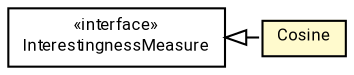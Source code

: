 #!/usr/local/bin/dot
#
# Class diagram 
# Generated by UMLGraph version R5_7_2-60-g0e99a6 (http://www.spinellis.gr/umlgraph/)
#

digraph G {
	graph [fontnames="svg"]
	edge [fontname="Roboto",fontsize=7,labelfontname="Roboto",labelfontsize=7,color="black"];
	node [fontname="Roboto",fontcolor="black",fontsize=8,shape=plaintext,margin=0,width=0,height=0];
	nodesep=0.15;
	ranksep=0.25;
	rankdir=LR;
	// de.lmu.ifi.dbs.elki.algorithm.itemsetmining.associationrules.interest.InterestingnessMeasure
	c2886081 [label=<<table title="de.lmu.ifi.dbs.elki.algorithm.itemsetmining.associationrules.interest.InterestingnessMeasure" border="0" cellborder="1" cellspacing="0" cellpadding="2" href="InterestingnessMeasure.html" target="_parent">
		<tr><td><table border="0" cellspacing="0" cellpadding="1">
		<tr><td align="center" balign="center"> &#171;interface&#187; </td></tr>
		<tr><td align="center" balign="center"> <font face="Roboto">InterestingnessMeasure</font> </td></tr>
		</table></td></tr>
		</table>>, URL="InterestingnessMeasure.html"];
	// de.lmu.ifi.dbs.elki.algorithm.itemsetmining.associationrules.interest.Cosine
	c2886083 [label=<<table title="de.lmu.ifi.dbs.elki.algorithm.itemsetmining.associationrules.interest.Cosine" border="0" cellborder="1" cellspacing="0" cellpadding="2" bgcolor="lemonChiffon" href="Cosine.html" target="_parent">
		<tr><td><table border="0" cellspacing="0" cellpadding="1">
		<tr><td align="center" balign="center"> <font face="Roboto">Cosine</font> </td></tr>
		</table></td></tr>
		</table>>, URL="Cosine.html"];
	// de.lmu.ifi.dbs.elki.algorithm.itemsetmining.associationrules.interest.Cosine implements de.lmu.ifi.dbs.elki.algorithm.itemsetmining.associationrules.interest.InterestingnessMeasure
	c2886081 -> c2886083 [arrowtail=empty,style=dashed,dir=back,weight=9];
}

